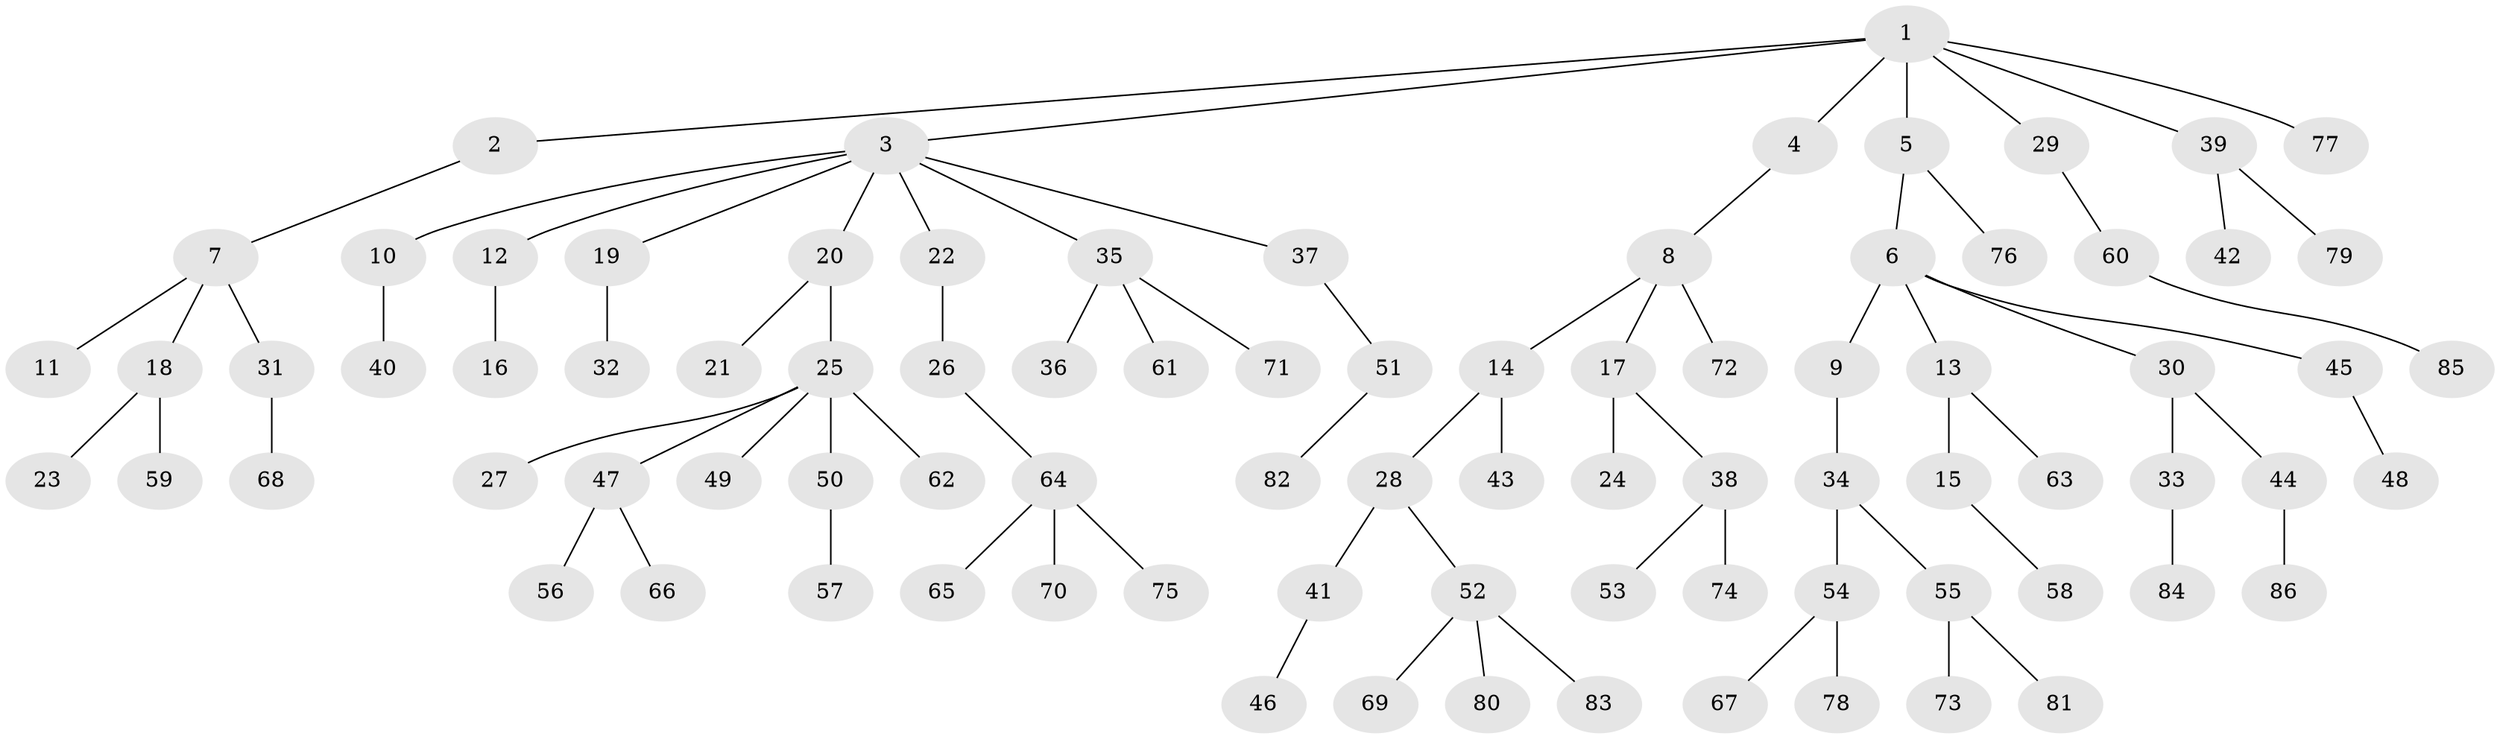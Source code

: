 // original degree distribution, {7: 0.013986013986013986, 2: 0.2097902097902098, 9: 0.006993006993006993, 3: 0.15384615384615385, 6: 0.006993006993006993, 5: 0.02097902097902098, 1: 0.5174825174825175, 4: 0.06993006993006994}
// Generated by graph-tools (version 1.1) at 2025/51/03/04/25 22:51:48]
// undirected, 86 vertices, 85 edges
graph export_dot {
  node [color=gray90,style=filled];
  1;
  2;
  3;
  4;
  5;
  6;
  7;
  8;
  9;
  10;
  11;
  12;
  13;
  14;
  15;
  16;
  17;
  18;
  19;
  20;
  21;
  22;
  23;
  24;
  25;
  26;
  27;
  28;
  29;
  30;
  31;
  32;
  33;
  34;
  35;
  36;
  37;
  38;
  39;
  40;
  41;
  42;
  43;
  44;
  45;
  46;
  47;
  48;
  49;
  50;
  51;
  52;
  53;
  54;
  55;
  56;
  57;
  58;
  59;
  60;
  61;
  62;
  63;
  64;
  65;
  66;
  67;
  68;
  69;
  70;
  71;
  72;
  73;
  74;
  75;
  76;
  77;
  78;
  79;
  80;
  81;
  82;
  83;
  84;
  85;
  86;
  1 -- 2 [weight=1.0];
  1 -- 3 [weight=1.0];
  1 -- 4 [weight=1.0];
  1 -- 5 [weight=1.0];
  1 -- 29 [weight=1.0];
  1 -- 39 [weight=1.0];
  1 -- 77 [weight=1.0];
  2 -- 7 [weight=1.0];
  3 -- 10 [weight=1.0];
  3 -- 12 [weight=1.0];
  3 -- 19 [weight=1.0];
  3 -- 20 [weight=1.0];
  3 -- 22 [weight=1.0];
  3 -- 35 [weight=1.0];
  3 -- 37 [weight=1.0];
  4 -- 8 [weight=1.0];
  5 -- 6 [weight=1.0];
  5 -- 76 [weight=1.0];
  6 -- 9 [weight=1.0];
  6 -- 13 [weight=1.0];
  6 -- 30 [weight=1.0];
  6 -- 45 [weight=1.0];
  7 -- 11 [weight=1.0];
  7 -- 18 [weight=1.0];
  7 -- 31 [weight=1.0];
  8 -- 14 [weight=1.0];
  8 -- 17 [weight=1.0];
  8 -- 72 [weight=1.0];
  9 -- 34 [weight=1.0];
  10 -- 40 [weight=1.0];
  12 -- 16 [weight=2.0];
  13 -- 15 [weight=1.0];
  13 -- 63 [weight=1.0];
  14 -- 28 [weight=1.0];
  14 -- 43 [weight=1.0];
  15 -- 58 [weight=1.0];
  17 -- 24 [weight=2.0];
  17 -- 38 [weight=1.0];
  18 -- 23 [weight=1.0];
  18 -- 59 [weight=1.0];
  19 -- 32 [weight=2.0];
  20 -- 21 [weight=1.0];
  20 -- 25 [weight=1.0];
  22 -- 26 [weight=1.0];
  25 -- 27 [weight=1.0];
  25 -- 47 [weight=1.0];
  25 -- 49 [weight=1.0];
  25 -- 50 [weight=1.0];
  25 -- 62 [weight=1.0];
  26 -- 64 [weight=1.0];
  28 -- 41 [weight=1.0];
  28 -- 52 [weight=1.0];
  29 -- 60 [weight=1.0];
  30 -- 33 [weight=1.0];
  30 -- 44 [weight=1.0];
  31 -- 68 [weight=1.0];
  33 -- 84 [weight=1.0];
  34 -- 54 [weight=1.0];
  34 -- 55 [weight=1.0];
  35 -- 36 [weight=1.0];
  35 -- 61 [weight=1.0];
  35 -- 71 [weight=1.0];
  37 -- 51 [weight=1.0];
  38 -- 53 [weight=1.0];
  38 -- 74 [weight=1.0];
  39 -- 42 [weight=1.0];
  39 -- 79 [weight=1.0];
  41 -- 46 [weight=1.0];
  44 -- 86 [weight=1.0];
  45 -- 48 [weight=2.0];
  47 -- 56 [weight=1.0];
  47 -- 66 [weight=1.0];
  50 -- 57 [weight=1.0];
  51 -- 82 [weight=1.0];
  52 -- 69 [weight=1.0];
  52 -- 80 [weight=1.0];
  52 -- 83 [weight=1.0];
  54 -- 67 [weight=1.0];
  54 -- 78 [weight=1.0];
  55 -- 73 [weight=1.0];
  55 -- 81 [weight=1.0];
  60 -- 85 [weight=1.0];
  64 -- 65 [weight=1.0];
  64 -- 70 [weight=1.0];
  64 -- 75 [weight=1.0];
}
